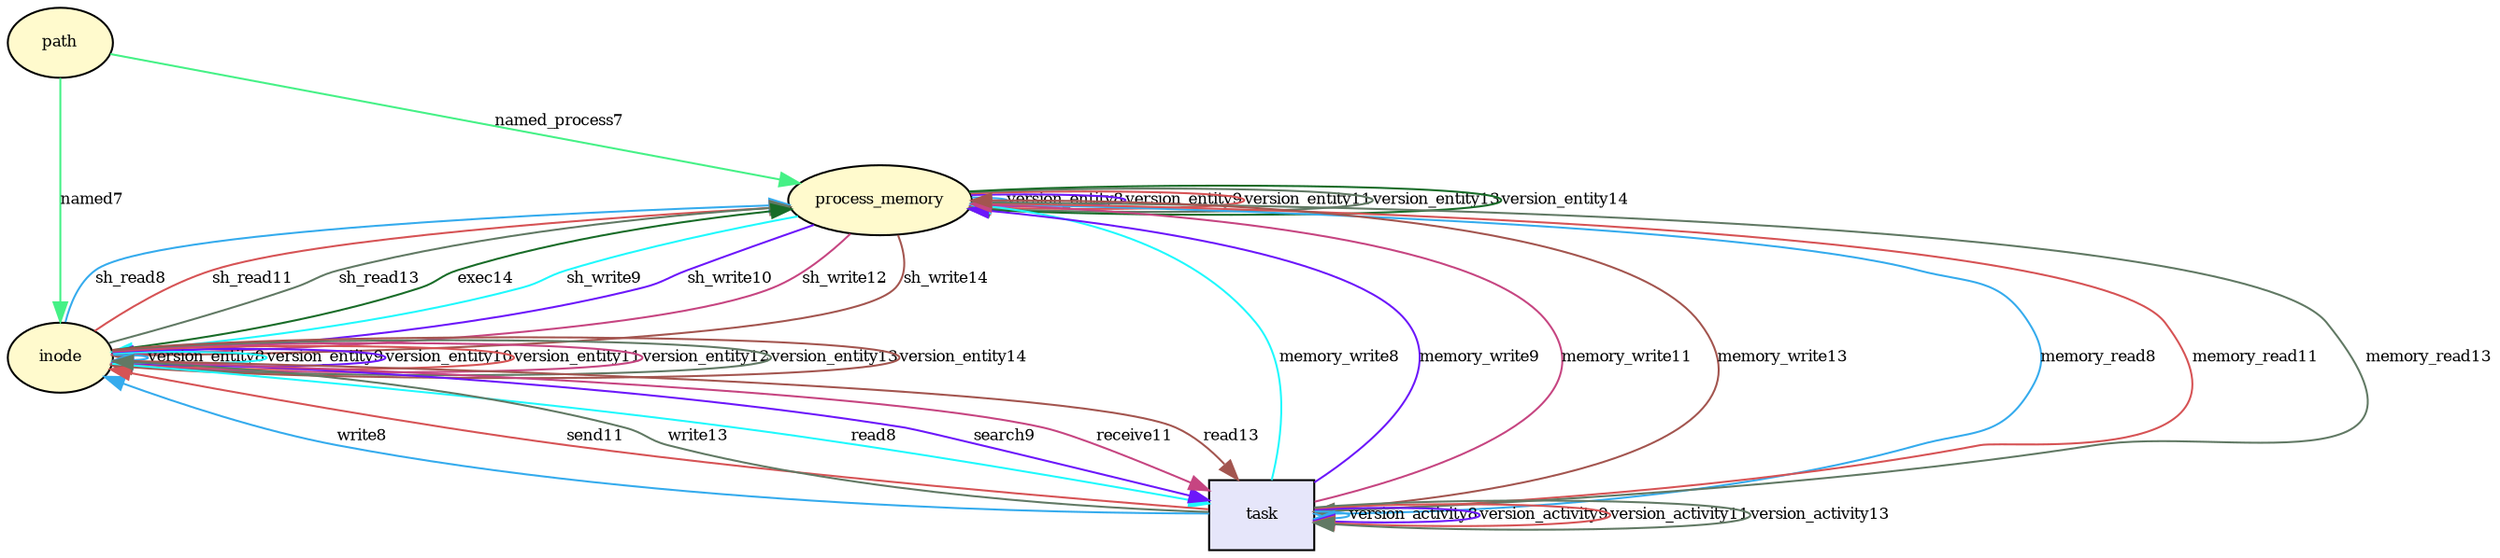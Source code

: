 digraph RGL__DirectedAdjacencyGraph {path[fontsize = 8,label = "path",shape = ellipse, fillcolor="#fffacd", style = filled]

process_memory[fontsize = 8,label = "process_memory",shape = ellipse, fillcolor="#fffacd", style = filled]

path -> process_memory[fontsize = 8,label = "named_process7", color="#45f186"]

inode[fontsize = 8,label = "inode",shape = ellipse, fillcolor="#fffacd", style = filled]

path -> inode[fontsize = 8,label = "named7", color="#45f186"]

process_memory -> process_memory[fontsize = 8,label = "version_entity8", color="#35abed"]

inode -> process_memory[fontsize = 8,label = "sh_read8", color="#35abed"]

task[fontsize = 8,label = "task",shape = rectangle, fillcolor="#e6e6fa", style = filled]

task -> task[fontsize = 8,label = "version_activity8", color="#35abed"]

process_memory -> task[fontsize = 8,label = "memory_read8", color="#35abed"]

inode -> inode[fontsize = 8,label = "version_entity8", color="#35abed"]

task -> inode[fontsize = 8,label = "write8", color="#35abed"]

inode -> task[fontsize = 8,label = "read8", color="#1ff9fd"]

task -> process_memory[fontsize = 8,label = "memory_write8", color="#1ff9fd"]

inode -> inode[fontsize = 8,label = "version_entity9", color="#1ff9fd"]

process_memory -> inode[fontsize = 8,label = "sh_write9", color="#1ff9fd"]

task -> task[fontsize = 8,label = "version_activity9", color="#6c17fa"]

inode -> task[fontsize = 8,label = "search9", color="#6c17fa"]

process_memory -> process_memory[fontsize = 8,label = "version_entity9", color="#6c17fa"]

task -> process_memory[fontsize = 8,label = "memory_write9", color="#6c17fa"]

inode -> inode[fontsize = 8,label = "version_entity10", color="#6c17fa"]

process_memory -> inode[fontsize = 8,label = "sh_write10", color="#6c17fa"]

process_memory -> process_memory[fontsize = 8,label = "version_entity11", color="#d65355"]

inode -> process_memory[fontsize = 8,label = "sh_read11", color="#d65355"]

task -> task[fontsize = 8,label = "version_activity11", color="#d65355"]

process_memory -> task[fontsize = 8,label = "memory_read11", color="#d65355"]

inode -> inode[fontsize = 8,label = "version_entity11", color="#d65355"]

task -> inode[fontsize = 8,label = "send11", color="#d65355"]

inode -> task[fontsize = 8,label = "receive11", color="#c64581"]

task -> process_memory[fontsize = 8,label = "memory_write11", color="#c64581"]

inode -> inode[fontsize = 8,label = "version_entity12", color="#c64581"]

process_memory -> inode[fontsize = 8,label = "sh_write12", color="#c64581"]

process_memory -> process_memory[fontsize = 8,label = "version_entity13", color="#617964"]

inode -> process_memory[fontsize = 8,label = "sh_read13", color="#617964"]

task -> task[fontsize = 8,label = "version_activity13", color="#617964"]

process_memory -> task[fontsize = 8,label = "memory_read13", color="#617964"]

inode -> inode[fontsize = 8,label = "version_entity13", color="#617964"]

task -> inode[fontsize = 8,label = "write13", color="#617964"]

inode -> task[fontsize = 8,label = "read13", color="#a3554f"]

task -> process_memory[fontsize = 8,label = "memory_write13", color="#a3554f"]

inode -> inode[fontsize = 8,label = "version_entity14", color="#a3554f"]

process_memory -> inode[fontsize = 8,label = "sh_write14", color="#a3554f"]

process_memory -> process_memory[fontsize = 8,label = "version_entity14", color="#186c28"]

inode -> process_memory[fontsize = 8,label = "exec14", color="#186c28"]

}